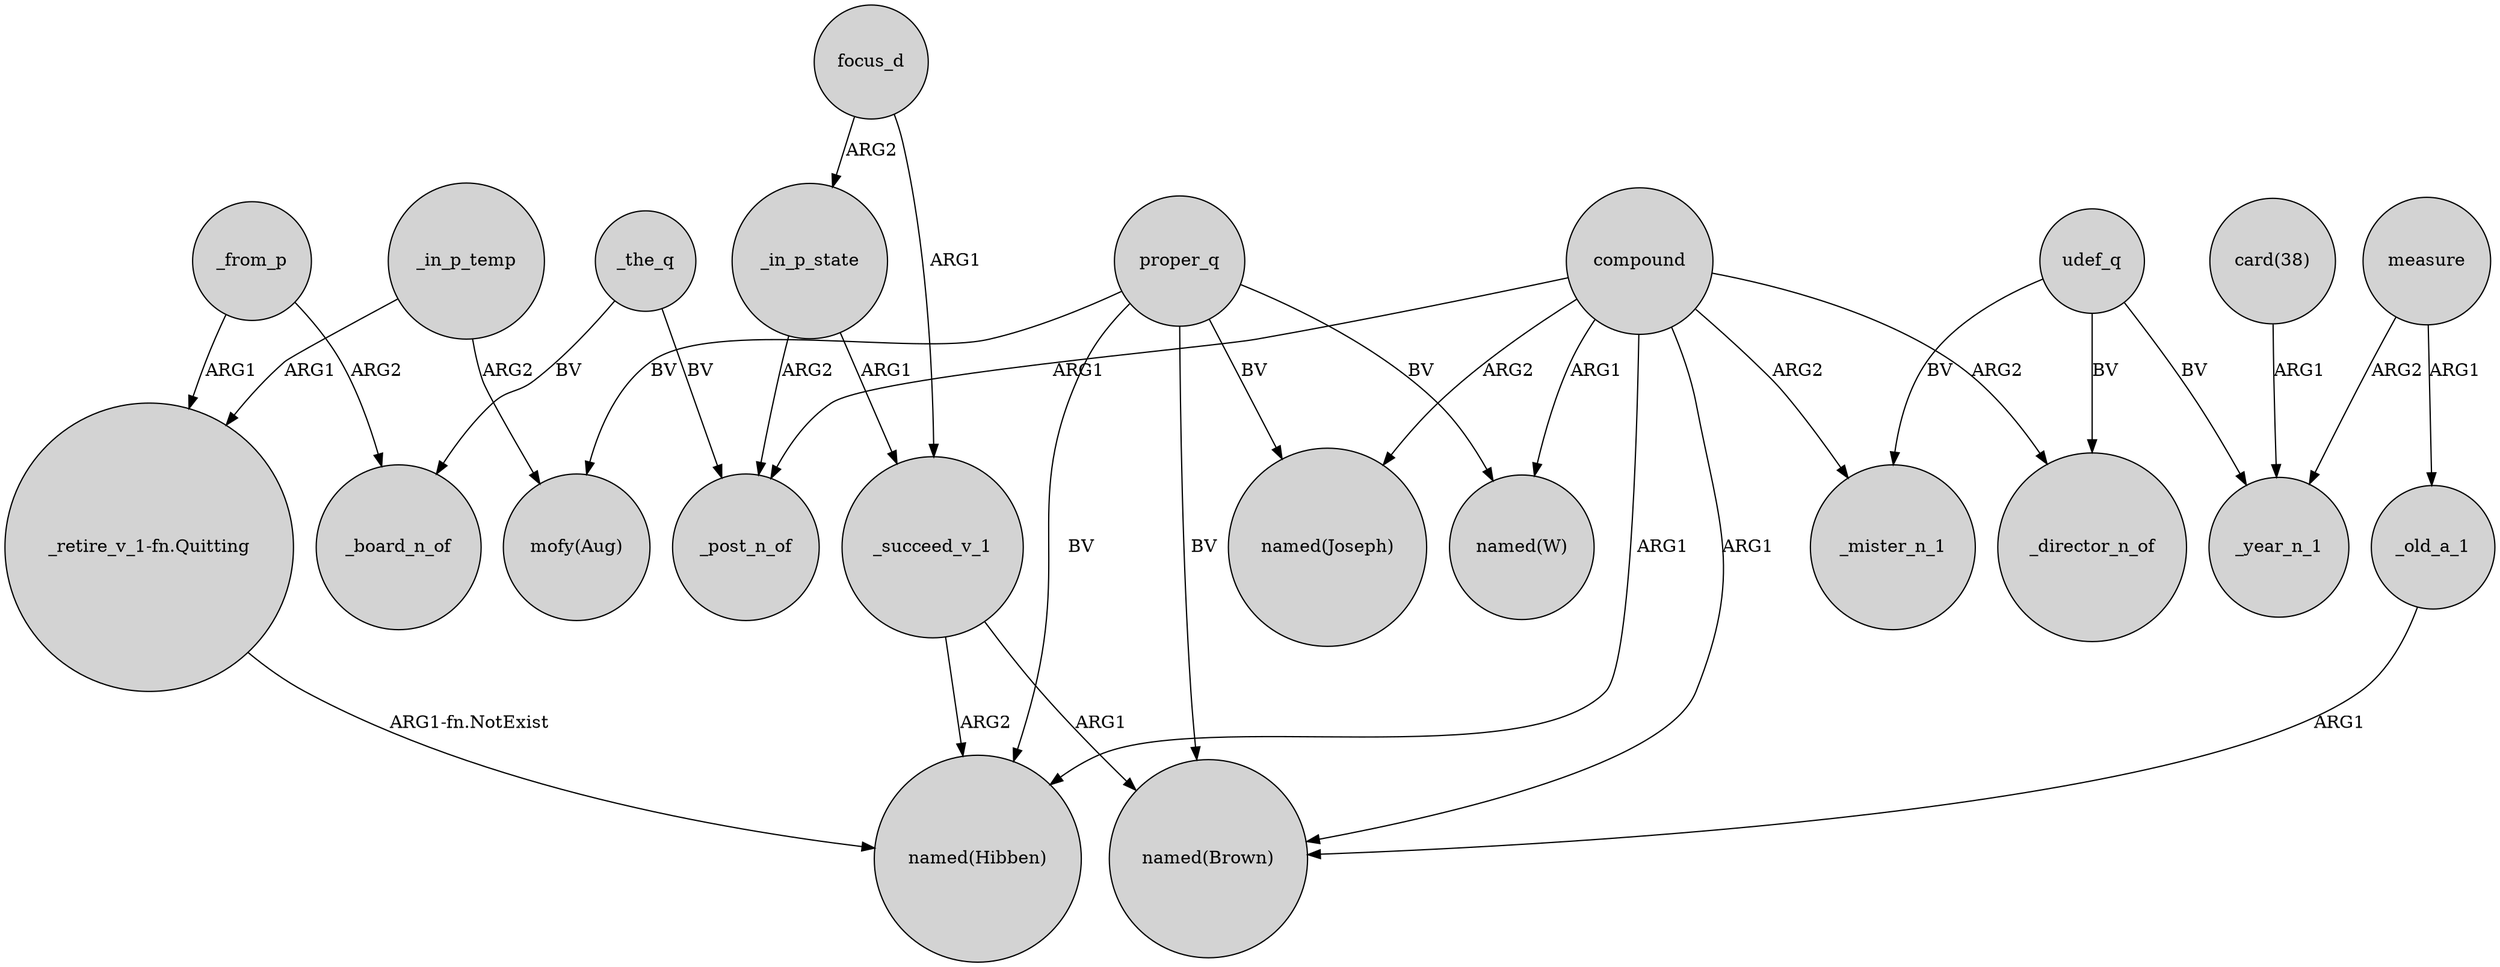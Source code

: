 digraph {
	node [shape=circle style=filled]
	proper_q -> "named(Hibben)" [label=BV]
	_in_p_state -> _post_n_of [label=ARG2]
	measure -> _year_n_1 [label=ARG2]
	proper_q -> "named(W)" [label=BV]
	_succeed_v_1 -> "named(Hibben)" [label=ARG2]
	compound -> _mister_n_1 [label=ARG2]
	focus_d -> _in_p_state [label=ARG2]
	_succeed_v_1 -> "named(Brown)" [label=ARG1]
	udef_q -> _mister_n_1 [label=BV]
	"_retire_v_1-fn.Quitting" -> "named(Hibben)" [label="ARG1-fn.NotExist"]
	compound -> _post_n_of [label=ARG1]
	proper_q -> "named(Brown)" [label=BV]
	focus_d -> _succeed_v_1 [label=ARG1]
	measure -> _old_a_1 [label=ARG1]
	proper_q -> "named(Joseph)" [label=BV]
	_in_p_state -> _succeed_v_1 [label=ARG1]
	_in_p_temp -> "_retire_v_1-fn.Quitting" [label=ARG1]
	compound -> _director_n_of [label=ARG2]
	"card(38)" -> _year_n_1 [label=ARG1]
	_in_p_temp -> "mofy(Aug)" [label=ARG2]
	compound -> "named(W)" [label=ARG1]
	_the_q -> _board_n_of [label=BV]
	proper_q -> "mofy(Aug)" [label=BV]
	compound -> "named(Joseph)" [label=ARG2]
	_old_a_1 -> "named(Brown)" [label=ARG1]
	_from_p -> _board_n_of [label=ARG2]
	udef_q -> _year_n_1 [label=BV]
	_from_p -> "_retire_v_1-fn.Quitting" [label=ARG1]
	_the_q -> _post_n_of [label=BV]
	compound -> "named(Hibben)" [label=ARG1]
	compound -> "named(Brown)" [label=ARG1]
	udef_q -> _director_n_of [label=BV]
}
